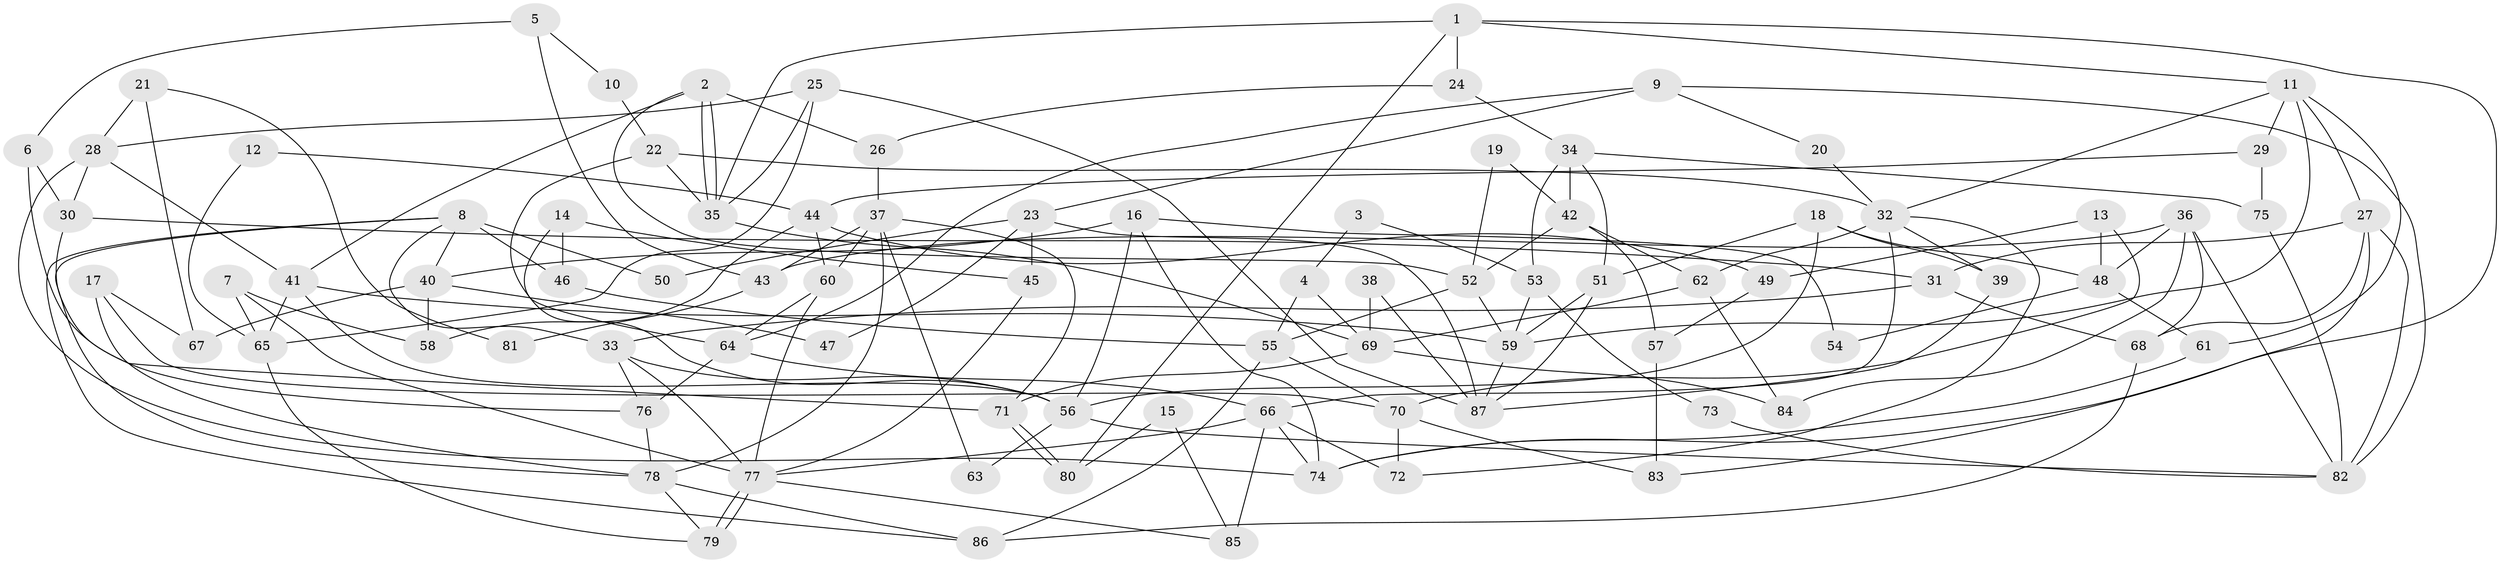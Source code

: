 // coarse degree distribution, {4: 0.2, 9: 0.022222222222222223, 3: 0.28888888888888886, 11: 0.044444444444444446, 10: 0.08888888888888889, 2: 0.13333333333333333, 6: 0.044444444444444446, 5: 0.13333333333333333, 12: 0.022222222222222223, 8: 0.022222222222222223}
// Generated by graph-tools (version 1.1) at 2025/50/03/04/25 22:50:57]
// undirected, 87 vertices, 174 edges
graph export_dot {
  node [color=gray90,style=filled];
  1;
  2;
  3;
  4;
  5;
  6;
  7;
  8;
  9;
  10;
  11;
  12;
  13;
  14;
  15;
  16;
  17;
  18;
  19;
  20;
  21;
  22;
  23;
  24;
  25;
  26;
  27;
  28;
  29;
  30;
  31;
  32;
  33;
  34;
  35;
  36;
  37;
  38;
  39;
  40;
  41;
  42;
  43;
  44;
  45;
  46;
  47;
  48;
  49;
  50;
  51;
  52;
  53;
  54;
  55;
  56;
  57;
  58;
  59;
  60;
  61;
  62;
  63;
  64;
  65;
  66;
  67;
  68;
  69;
  70;
  71;
  72;
  73;
  74;
  75;
  76;
  77;
  78;
  79;
  80;
  81;
  82;
  83;
  84;
  85;
  86;
  87;
  1 -- 35;
  1 -- 11;
  1 -- 24;
  1 -- 74;
  1 -- 80;
  2 -- 35;
  2 -- 35;
  2 -- 26;
  2 -- 41;
  2 -- 52;
  3 -- 4;
  3 -- 53;
  4 -- 55;
  4 -- 69;
  5 -- 6;
  5 -- 43;
  5 -- 10;
  6 -- 30;
  6 -- 71;
  7 -- 77;
  7 -- 65;
  7 -- 58;
  8 -- 86;
  8 -- 33;
  8 -- 40;
  8 -- 46;
  8 -- 50;
  8 -- 78;
  9 -- 82;
  9 -- 23;
  9 -- 20;
  9 -- 64;
  10 -- 22;
  11 -- 32;
  11 -- 59;
  11 -- 27;
  11 -- 29;
  11 -- 61;
  12 -- 44;
  12 -- 65;
  13 -- 49;
  13 -- 48;
  13 -- 70;
  14 -- 56;
  14 -- 46;
  14 -- 45;
  15 -- 80;
  15 -- 85;
  16 -- 74;
  16 -- 56;
  16 -- 40;
  16 -- 54;
  17 -- 70;
  17 -- 78;
  17 -- 67;
  18 -- 56;
  18 -- 48;
  18 -- 39;
  18 -- 51;
  19 -- 52;
  19 -- 42;
  20 -- 32;
  21 -- 28;
  21 -- 67;
  21 -- 81;
  22 -- 32;
  22 -- 64;
  22 -- 35;
  23 -- 87;
  23 -- 45;
  23 -- 47;
  23 -- 50;
  24 -- 34;
  24 -- 26;
  25 -- 35;
  25 -- 28;
  25 -- 65;
  25 -- 87;
  26 -- 37;
  27 -- 82;
  27 -- 31;
  27 -- 68;
  27 -- 83;
  28 -- 41;
  28 -- 30;
  28 -- 74;
  29 -- 44;
  29 -- 75;
  30 -- 31;
  30 -- 76;
  31 -- 68;
  31 -- 33;
  32 -- 39;
  32 -- 66;
  32 -- 62;
  32 -- 72;
  33 -- 77;
  33 -- 56;
  33 -- 76;
  34 -- 51;
  34 -- 42;
  34 -- 53;
  34 -- 75;
  35 -- 69;
  36 -- 84;
  36 -- 82;
  36 -- 43;
  36 -- 48;
  36 -- 68;
  37 -- 78;
  37 -- 60;
  37 -- 43;
  37 -- 63;
  37 -- 71;
  38 -- 87;
  38 -- 69;
  39 -- 87;
  40 -- 47;
  40 -- 58;
  40 -- 67;
  41 -- 65;
  41 -- 56;
  41 -- 59;
  42 -- 52;
  42 -- 62;
  42 -- 57;
  43 -- 81;
  44 -- 58;
  44 -- 60;
  44 -- 49;
  45 -- 77;
  46 -- 55;
  48 -- 61;
  48 -- 54;
  49 -- 57;
  51 -- 59;
  51 -- 87;
  52 -- 59;
  52 -- 55;
  53 -- 59;
  53 -- 73;
  55 -- 70;
  55 -- 86;
  56 -- 63;
  56 -- 82;
  57 -- 83;
  59 -- 87;
  60 -- 64;
  60 -- 77;
  61 -- 74;
  62 -- 69;
  62 -- 84;
  64 -- 76;
  64 -- 66;
  65 -- 79;
  66 -- 74;
  66 -- 72;
  66 -- 77;
  66 -- 85;
  68 -- 86;
  69 -- 71;
  69 -- 84;
  70 -- 72;
  70 -- 83;
  71 -- 80;
  71 -- 80;
  73 -- 82;
  75 -- 82;
  76 -- 78;
  77 -- 79;
  77 -- 79;
  77 -- 85;
  78 -- 86;
  78 -- 79;
}
